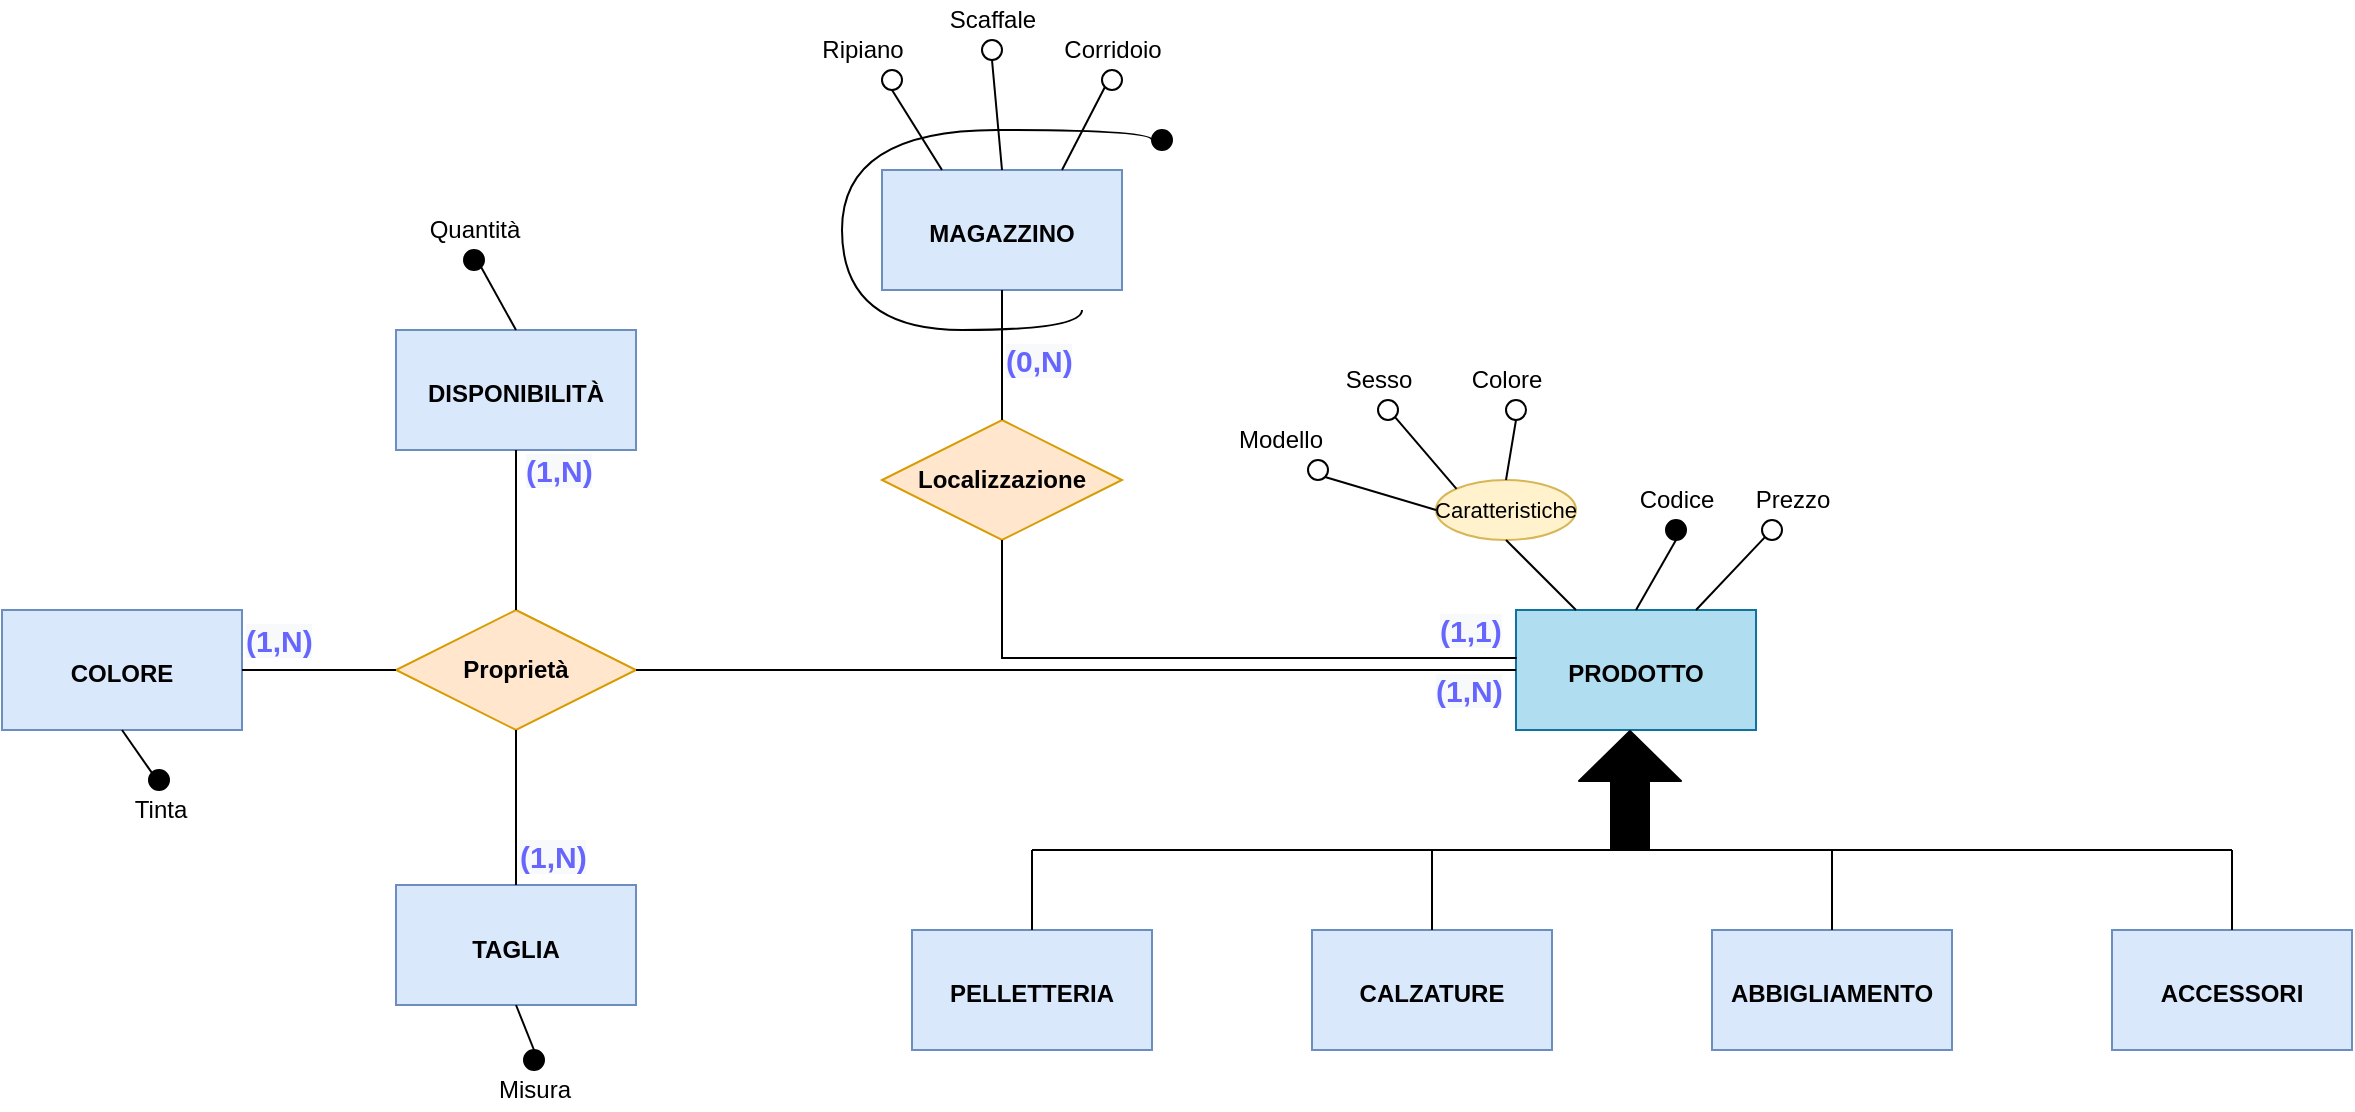 <mxfile version="13.9.9" type="device"><diagram id="K7lyOiMy9uwAZTE0lUQc" name="Pagina-1"><mxGraphModel dx="1851" dy="1761" grid="1" gridSize="10" guides="1" tooltips="1" connect="1" arrows="1" fold="1" page="1" pageScale="1" pageWidth="827" pageHeight="1169" math="0" shadow="0"><root><mxCell id="0"/><mxCell id="1" parent="0"/><mxCell id="3vN3JQa37EvyrcTgiRu6-1" value="&lt;b&gt;&lt;font style=&quot;font-size: 12px&quot;&gt;PRODOTTO&lt;/font&gt;&lt;/b&gt;" style="whiteSpace=wrap;html=1;align=center;fontSize=15;fillColor=#b1ddf0;strokeColor=#10739e;" parent="1" vertex="1"><mxGeometry x="327" y="-120" width="120" height="60" as="geometry"/></mxCell><mxCell id="3vN3JQa37EvyrcTgiRu6-2" value="" style="shape=flexArrow;endArrow=classic;html=1;endWidth=31;endSize=8;width=19;fillColor=#000000;" parent="1" edge="1"><mxGeometry width="50" height="50" relative="1" as="geometry"><mxPoint x="384" as="sourcePoint"/><mxPoint x="384" y="-60" as="targetPoint"/></mxGeometry></mxCell><mxCell id="3vN3JQa37EvyrcTgiRu6-3" value="&lt;font style=&quot;font-size: 11px&quot;&gt;Caratteristiche&lt;/font&gt;" style="ellipse;whiteSpace=wrap;html=1;align=center;fontSize=12;fillColor=#fff2cc;strokeColor=#d6b656;" parent="1" vertex="1"><mxGeometry x="287" y="-185" width="70" height="30" as="geometry"/></mxCell><mxCell id="3vN3JQa37EvyrcTgiRu6-4" value="" style="ellipse;whiteSpace=wrap;html=1;align=center;fontSize=15;fillColor=#FFFFFF;" parent="1" vertex="1"><mxGeometry x="450" y="-165" width="10" height="10" as="geometry"/></mxCell><mxCell id="3vN3JQa37EvyrcTgiRu6-7" value="Modello" style="text;html=1;align=center;verticalAlign=middle;resizable=0;points=[];autosize=1;" parent="1" vertex="1"><mxGeometry x="179" y="-215" width="60" height="20" as="geometry"/></mxCell><mxCell id="3vN3JQa37EvyrcTgiRu6-8" value="Colore" style="text;html=1;align=center;verticalAlign=middle;resizable=0;points=[];autosize=1;" parent="1" vertex="1"><mxGeometry x="297" y="-245" width="50" height="20" as="geometry"/></mxCell><mxCell id="3vN3JQa37EvyrcTgiRu6-10" value="Prezzo" style="text;html=1;align=center;verticalAlign=middle;resizable=0;points=[];autosize=1;" parent="1" vertex="1"><mxGeometry x="440" y="-185" width="50" height="20" as="geometry"/></mxCell><mxCell id="3vN3JQa37EvyrcTgiRu6-11" value="Codice" style="text;html=1;align=center;verticalAlign=middle;resizable=0;points=[];autosize=1;" parent="1" vertex="1"><mxGeometry x="382" y="-185" width="50" height="20" as="geometry"/></mxCell><mxCell id="3vN3JQa37EvyrcTgiRu6-13" value="" style="ellipse;whiteSpace=wrap;html=1;align=center;fontSize=15;fillColor=#FFFFFF;" parent="1" vertex="1"><mxGeometry x="223" y="-195" width="10" height="10" as="geometry"/></mxCell><mxCell id="3vN3JQa37EvyrcTgiRu6-14" value="" style="ellipse;whiteSpace=wrap;html=1;align=center;fontSize=15;fillColor=#FFFFFF;" parent="1" vertex="1"><mxGeometry x="322" y="-225" width="10" height="10" as="geometry"/></mxCell><mxCell id="3vN3JQa37EvyrcTgiRu6-16" value="" style="endArrow=none;html=1;rounded=0;exitX=0.25;exitY=0;exitDx=0;exitDy=0;entryX=0.5;entryY=1;entryDx=0;entryDy=0;" parent="1" source="3vN3JQa37EvyrcTgiRu6-1" target="3vN3JQa37EvyrcTgiRu6-3" edge="1"><mxGeometry relative="1" as="geometry"><mxPoint x="327" y="-180" as="sourcePoint"/><mxPoint x="387" y="-150" as="targetPoint"/></mxGeometry></mxCell><mxCell id="3vN3JQa37EvyrcTgiRu6-18" value="" style="endArrow=none;html=1;rounded=0;exitX=0.5;exitY=0;exitDx=0;exitDy=0;entryX=0.5;entryY=1;entryDx=0;entryDy=0;" parent="1" source="3vN3JQa37EvyrcTgiRu6-3" target="3vN3JQa37EvyrcTgiRu6-14" edge="1"><mxGeometry relative="1" as="geometry"><mxPoint x="304" y="-160" as="sourcePoint"/><mxPoint x="464" y="-160" as="targetPoint"/></mxGeometry></mxCell><mxCell id="3vN3JQa37EvyrcTgiRu6-19" value="" style="endArrow=none;html=1;rounded=0;exitX=0;exitY=0.5;exitDx=0;exitDy=0;entryX=1;entryY=1;entryDx=0;entryDy=0;" parent="1" source="3vN3JQa37EvyrcTgiRu6-3" target="3vN3JQa37EvyrcTgiRu6-13" edge="1"><mxGeometry relative="1" as="geometry"><mxPoint x="304" y="-160" as="sourcePoint"/><mxPoint x="250" y="-190" as="targetPoint"/></mxGeometry></mxCell><mxCell id="3vN3JQa37EvyrcTgiRu6-24" value="" style="endArrow=none;html=1;rounded=0;exitX=0.75;exitY=0;exitDx=0;exitDy=0;entryX=0;entryY=1;entryDx=0;entryDy=0;" parent="1" source="3vN3JQa37EvyrcTgiRu6-1" target="3vN3JQa37EvyrcTgiRu6-4" edge="1"><mxGeometry relative="1" as="geometry"><mxPoint x="420" y="-245" as="sourcePoint"/><mxPoint x="580" y="-245" as="targetPoint"/></mxGeometry></mxCell><mxCell id="3vN3JQa37EvyrcTgiRu6-30" value="&lt;b&gt;Localizzazione&lt;/b&gt;" style="shape=rhombus;perimeter=rhombusPerimeter;whiteSpace=wrap;html=1;align=center;fillColor=#ffe6cc;strokeColor=#d79b00;" parent="1" vertex="1"><mxGeometry x="10" y="-215" width="120" height="60" as="geometry"/></mxCell><mxCell id="3vN3JQa37EvyrcTgiRu6-31" value="&lt;b&gt;&lt;font style=&quot;font-size: 12px&quot;&gt;MAGAZZINO&lt;br&gt;&lt;/font&gt;&lt;/b&gt;" style="whiteSpace=wrap;html=1;align=center;fontSize=15;fillColor=#dae8fc;strokeColor=#6c8ebf;" parent="1" vertex="1"><mxGeometry x="10" y="-340" width="120" height="60" as="geometry"/></mxCell><mxCell id="3vN3JQa37EvyrcTgiRu6-33" value="" style="endArrow=none;html=1;rounded=0;exitX=0.5;exitY=1;exitDx=0;exitDy=0;entryX=0.5;entryY=0;entryDx=0;entryDy=0;" parent="1" source="3vN3JQa37EvyrcTgiRu6-31" target="3vN3JQa37EvyrcTgiRu6-30" edge="1"><mxGeometry relative="1" as="geometry"><mxPoint x="150" y="-345" as="sourcePoint"/><mxPoint x="200" y="-310" as="targetPoint"/></mxGeometry></mxCell><mxCell id="3vN3JQa37EvyrcTgiRu6-34" value="&lt;span style=&quot;font-family: &amp;#34;helvetica&amp;#34; ; font-size: 15px ; font-style: normal ; letter-spacing: normal ; text-align: center ; text-indent: 0px ; text-transform: none ; word-spacing: 0px ; background-color: rgb(248 , 249 , 250) ; display: inline ; float: none&quot;&gt;&lt;b&gt;&lt;font color=&quot;#6666ff&quot;&gt;(0,N)&lt;/font&gt;&lt;/b&gt;&lt;/span&gt;" style="text;whiteSpace=wrap;html=1;" parent="1" vertex="1"><mxGeometry x="70" y="-260" width="60" height="30" as="geometry"/></mxCell><mxCell id="3vN3JQa37EvyrcTgiRu6-36" value="&lt;span style=&quot;font-family: &amp;#34;helvetica&amp;#34; ; font-size: 15px ; font-style: normal ; letter-spacing: normal ; text-align: center ; text-indent: 0px ; text-transform: none ; word-spacing: 0px ; background-color: rgb(248 , 249 , 250) ; display: inline ; float: none&quot;&gt;&lt;b&gt;&lt;font color=&quot;#6666ff&quot;&gt;(1,1)&lt;/font&gt;&lt;/b&gt;&lt;/span&gt;" style="text;whiteSpace=wrap;html=1;" parent="1" vertex="1"><mxGeometry x="287" y="-125" width="33" height="30" as="geometry"/></mxCell><mxCell id="3vN3JQa37EvyrcTgiRu6-38" value="" style="ellipse;whiteSpace=wrap;html=1;align=center;fontSize=15;fillColor=#000000;" parent="1" vertex="1"><mxGeometry x="402" y="-165" width="10" height="10" as="geometry"/></mxCell><mxCell id="3vN3JQa37EvyrcTgiRu6-39" value="" style="endArrow=none;html=1;rounded=0;exitX=0.5;exitY=0;exitDx=0;exitDy=0;entryX=0.5;entryY=1;entryDx=0;entryDy=0;" parent="1" source="3vN3JQa37EvyrcTgiRu6-1" target="3vN3JQa37EvyrcTgiRu6-38" edge="1"><mxGeometry relative="1" as="geometry"><mxPoint x="405" y="-125" as="sourcePoint"/><mxPoint x="560" y="-220" as="targetPoint"/></mxGeometry></mxCell><mxCell id="3vN3JQa37EvyrcTgiRu6-43" value="" style="ellipse;whiteSpace=wrap;html=1;align=center;fontSize=15;fillColor=#FFFFFF;" parent="1" vertex="1"><mxGeometry x="10" y="-390" width="10" height="10" as="geometry"/></mxCell><mxCell id="3vN3JQa37EvyrcTgiRu6-44" value="" style="ellipse;whiteSpace=wrap;html=1;align=center;fontSize=15;fillColor=#FFFFFF;" parent="1" vertex="1"><mxGeometry x="60" y="-405" width="10" height="10" as="geometry"/></mxCell><mxCell id="3vN3JQa37EvyrcTgiRu6-45" value="" style="ellipse;whiteSpace=wrap;html=1;align=center;fontSize=15;fillColor=#FFFFFF;" parent="1" vertex="1"><mxGeometry x="120" y="-390" width="10" height="10" as="geometry"/></mxCell><mxCell id="3vN3JQa37EvyrcTgiRu6-46" value="" style="endArrow=none;html=1;rounded=0;entryX=0;entryY=1;entryDx=0;entryDy=0;exitX=0.75;exitY=0;exitDx=0;exitDy=0;" parent="1" source="3vN3JQa37EvyrcTgiRu6-31" target="3vN3JQa37EvyrcTgiRu6-45" edge="1"><mxGeometry relative="1" as="geometry"><mxPoint x="121" y="-355" as="sourcePoint"/><mxPoint x="230" y="-450" as="targetPoint"/></mxGeometry></mxCell><mxCell id="3vN3JQa37EvyrcTgiRu6-47" value="" style="endArrow=none;html=1;rounded=0;exitX=0.5;exitY=0;exitDx=0;exitDy=0;entryX=0.5;entryY=1;entryDx=0;entryDy=0;" parent="1" source="3vN3JQa37EvyrcTgiRu6-31" target="3vN3JQa37EvyrcTgiRu6-44" edge="1"><mxGeometry relative="1" as="geometry"><mxPoint x="65" y="-355" as="sourcePoint"/><mxPoint x="230" y="-450" as="targetPoint"/></mxGeometry></mxCell><mxCell id="3vN3JQa37EvyrcTgiRu6-48" value="" style="endArrow=none;html=1;rounded=0;entryX=0.5;entryY=1;entryDx=0;entryDy=0;exitX=0.25;exitY=0;exitDx=0;exitDy=0;" parent="1" source="3vN3JQa37EvyrcTgiRu6-31" target="3vN3JQa37EvyrcTgiRu6-43" edge="1"><mxGeometry relative="1" as="geometry"><mxPoint x="35" y="-355" as="sourcePoint"/><mxPoint x="230" y="-450" as="targetPoint"/></mxGeometry></mxCell><mxCell id="3vN3JQa37EvyrcTgiRu6-49" value="Ripiano" style="text;html=1;align=center;verticalAlign=middle;resizable=0;points=[];autosize=1;" parent="1" vertex="1"><mxGeometry x="-30" y="-410" width="60" height="20" as="geometry"/></mxCell><mxCell id="3vN3JQa37EvyrcTgiRu6-50" value="Scaffale" style="text;html=1;align=center;verticalAlign=middle;resizable=0;points=[];autosize=1;" parent="1" vertex="1"><mxGeometry x="35" y="-425" width="60" height="20" as="geometry"/></mxCell><mxCell id="3vN3JQa37EvyrcTgiRu6-51" value="Corridoio" style="text;html=1;align=center;verticalAlign=middle;resizable=0;points=[];autosize=1;" parent="1" vertex="1"><mxGeometry x="95" y="-410" width="60" height="20" as="geometry"/></mxCell><mxCell id="3vN3JQa37EvyrcTgiRu6-52" value="&lt;b&gt;&lt;font style=&quot;font-size: 12px&quot;&gt;PELLETTERIA&lt;/font&gt;&lt;/b&gt;" style="whiteSpace=wrap;html=1;align=center;fontSize=15;fillColor=#dae8fc;strokeColor=#6c8ebf;" parent="1" vertex="1"><mxGeometry x="25" y="40" width="120" height="60" as="geometry"/></mxCell><mxCell id="3vN3JQa37EvyrcTgiRu6-53" value="&lt;b&gt;&lt;font style=&quot;font-size: 12px&quot;&gt;CALZATURE&lt;/font&gt;&lt;/b&gt;" style="whiteSpace=wrap;html=1;align=center;fontSize=15;fillColor=#dae8fc;strokeColor=#6c8ebf;" parent="1" vertex="1"><mxGeometry x="225" y="40" width="120" height="60" as="geometry"/></mxCell><mxCell id="3vN3JQa37EvyrcTgiRu6-54" value="&lt;b&gt;&lt;font style=&quot;font-size: 12px&quot;&gt;ABBIGLIAMENTO&lt;/font&gt;&lt;/b&gt;" style="whiteSpace=wrap;html=1;align=center;fontSize=15;fillColor=#dae8fc;strokeColor=#6c8ebf;" parent="1" vertex="1"><mxGeometry x="425" y="40" width="120" height="60" as="geometry"/></mxCell><mxCell id="3vN3JQa37EvyrcTgiRu6-55" value="&lt;b&gt;&lt;font style=&quot;font-size: 12px&quot;&gt;ACCESSORI&lt;/font&gt;&lt;/b&gt;" style="whiteSpace=wrap;html=1;align=center;fontSize=15;fillColor=#dae8fc;strokeColor=#6c8ebf;" parent="1" vertex="1"><mxGeometry x="625" y="40" width="120" height="60" as="geometry"/></mxCell><mxCell id="3vN3JQa37EvyrcTgiRu6-56" value="" style="endArrow=none;html=1;rounded=0;" parent="1" edge="1"><mxGeometry relative="1" as="geometry"><mxPoint x="85" as="sourcePoint"/><mxPoint x="685.0" as="targetPoint"/></mxGeometry></mxCell><mxCell id="3vN3JQa37EvyrcTgiRu6-57" value="" style="endArrow=none;html=1;rounded=0;exitX=0.5;exitY=0;exitDx=0;exitDy=0;" parent="1" source="3vN3JQa37EvyrcTgiRu6-54" edge="1"><mxGeometry relative="1" as="geometry"><mxPoint x="305" y="40" as="sourcePoint"/><mxPoint x="485.0" as="targetPoint"/></mxGeometry></mxCell><mxCell id="3vN3JQa37EvyrcTgiRu6-58" value="" style="endArrow=none;html=1;rounded=0;exitX=0.5;exitY=0;exitDx=0;exitDy=0;" parent="1" source="3vN3JQa37EvyrcTgiRu6-53" edge="1"><mxGeometry relative="1" as="geometry"><mxPoint x="305" y="40" as="sourcePoint"/><mxPoint x="285" as="targetPoint"/></mxGeometry></mxCell><mxCell id="3vN3JQa37EvyrcTgiRu6-59" value="" style="endArrow=none;html=1;rounded=0;entryX=0.5;entryY=0;entryDx=0;entryDy=0;" parent="1" target="3vN3JQa37EvyrcTgiRu6-55" edge="1"><mxGeometry relative="1" as="geometry"><mxPoint x="685.0" as="sourcePoint"/><mxPoint x="465" y="40" as="targetPoint"/></mxGeometry></mxCell><mxCell id="3vN3JQa37EvyrcTgiRu6-60" value="" style="endArrow=none;html=1;rounded=0;entryX=0.5;entryY=0;entryDx=0;entryDy=0;" parent="1" target="3vN3JQa37EvyrcTgiRu6-52" edge="1"><mxGeometry relative="1" as="geometry"><mxPoint x="85" as="sourcePoint"/><mxPoint x="465" y="40" as="targetPoint"/></mxGeometry></mxCell><mxCell id="T6gN6R25CBnxuZ32wFP2-1" value="Sesso" style="text;html=1;align=center;verticalAlign=middle;resizable=0;points=[];autosize=1;" parent="1" vertex="1"><mxGeometry x="233" y="-245" width="50" height="20" as="geometry"/></mxCell><mxCell id="T6gN6R25CBnxuZ32wFP2-2" value="" style="ellipse;whiteSpace=wrap;html=1;align=center;fontSize=15;fillColor=#FFFFFF;" parent="1" vertex="1"><mxGeometry x="258" y="-225" width="10" height="10" as="geometry"/></mxCell><mxCell id="T6gN6R25CBnxuZ32wFP2-3" value="" style="endArrow=none;html=1;rounded=0;exitX=0;exitY=0;exitDx=0;exitDy=0;entryX=1;entryY=1;entryDx=0;entryDy=0;" parent="1" source="3vN3JQa37EvyrcTgiRu6-3" target="T6gN6R25CBnxuZ32wFP2-2" edge="1"><mxGeometry relative="1" as="geometry"><mxPoint x="370" y="-40" as="sourcePoint"/><mxPoint x="290" y="-210" as="targetPoint"/></mxGeometry></mxCell><mxCell id="oLc4G8HDHP-egacW1_m1-1" value="&lt;b&gt;&lt;font style=&quot;font-size: 12px&quot;&gt;TAGLIA&lt;/font&gt;&lt;/b&gt;" style="whiteSpace=wrap;html=1;align=center;fontSize=15;fillColor=#dae8fc;strokeColor=#6c8ebf;" parent="1" vertex="1"><mxGeometry x="-233" y="17.5" width="120" height="60" as="geometry"/></mxCell><mxCell id="oLc4G8HDHP-egacW1_m1-2" value="&lt;b&gt;&lt;font style=&quot;font-size: 12px&quot;&gt;COLORE&lt;/font&gt;&lt;/b&gt;" style="whiteSpace=wrap;html=1;align=center;fontSize=15;fillColor=#dae8fc;strokeColor=#6c8ebf;" parent="1" vertex="1"><mxGeometry x="-430" y="-120" width="120" height="60" as="geometry"/></mxCell><mxCell id="oLc4G8HDHP-egacW1_m1-3" value="&lt;b style=&quot;color: rgb(0 , 0 , 0) ; font-family: &amp;#34;helvetica&amp;#34; ; font-size: 15px ; font-style: normal ; letter-spacing: normal ; text-align: right ; text-indent: 0px ; text-transform: none ; word-spacing: 0px ; background-color: rgb(248 , 249 , 250)&quot;&gt;&lt;font color=&quot;#6666ff&quot;&gt;(1,N)&lt;/font&gt;&lt;/b&gt;" style="text;whiteSpace=wrap;html=1;" parent="1" vertex="1"><mxGeometry x="-173" y="-12.5" width="60" height="30" as="geometry"/></mxCell><mxCell id="oLc4G8HDHP-egacW1_m1-4" value="" style="ellipse;whiteSpace=wrap;html=1;align=center;fontSize=15;fillColor=#000000;" parent="1" vertex="1"><mxGeometry x="-169" y="100" width="10" height="10" as="geometry"/></mxCell><mxCell id="oLc4G8HDHP-egacW1_m1-5" value="Misura" style="text;html=1;align=center;verticalAlign=middle;resizable=0;points=[];autosize=1;" parent="1" vertex="1"><mxGeometry x="-189" y="110" width="50" height="20" as="geometry"/></mxCell><mxCell id="oLc4G8HDHP-egacW1_m1-6" value="" style="endArrow=none;html=1;rounded=0;exitX=0.5;exitY=1;exitDx=0;exitDy=0;entryX=0.5;entryY=0;entryDx=0;entryDy=0;" parent="1" source="oLc4G8HDHP-egacW1_m1-1" target="oLc4G8HDHP-egacW1_m1-4" edge="1"><mxGeometry relative="1" as="geometry"><mxPoint x="-3" y="40" as="sourcePoint"/><mxPoint x="157" y="40" as="targetPoint"/></mxGeometry></mxCell><mxCell id="oLc4G8HDHP-egacW1_m1-7" value="&lt;b style=&quot;color: rgb(0 , 0 , 0) ; font-family: &amp;#34;helvetica&amp;#34; ; font-size: 15px ; font-style: normal ; letter-spacing: normal ; text-align: right ; text-indent: 0px ; text-transform: none ; word-spacing: 0px ; background-color: rgb(248 , 249 , 250)&quot;&gt;&lt;font color=&quot;#6666ff&quot;&gt;(1,N)&lt;/font&gt;&lt;/b&gt;" style="text;whiteSpace=wrap;html=1;" parent="1" vertex="1"><mxGeometry x="-310" y="-120" width="60" height="30" as="geometry"/></mxCell><mxCell id="oLc4G8HDHP-egacW1_m1-8" value="" style="ellipse;whiteSpace=wrap;html=1;align=center;fontSize=15;fillColor=#000000;" parent="1" vertex="1"><mxGeometry x="-356.5" y="-40" width="10" height="10" as="geometry"/></mxCell><mxCell id="oLc4G8HDHP-egacW1_m1-9" value="Tinta" style="text;html=1;align=center;verticalAlign=middle;resizable=0;points=[];autosize=1;" parent="1" vertex="1"><mxGeometry x="-371.5" y="-30" width="40" height="20" as="geometry"/></mxCell><mxCell id="oLc4G8HDHP-egacW1_m1-10" value="" style="endArrow=none;html=1;rounded=0;exitX=0.5;exitY=1;exitDx=0;exitDy=0;entryX=0;entryY=0;entryDx=0;entryDy=0;" parent="1" source="oLc4G8HDHP-egacW1_m1-2" target="oLc4G8HDHP-egacW1_m1-8" edge="1"><mxGeometry relative="1" as="geometry"><mxPoint x="-436.5" y="-170" as="sourcePoint"/><mxPoint x="-276.5" y="-170" as="targetPoint"/></mxGeometry></mxCell><mxCell id="oLc4G8HDHP-egacW1_m1-11" value="&lt;b&gt;&lt;font style=&quot;font-size: 12px&quot;&gt;DISPONIBILIT&lt;/font&gt;&lt;/b&gt;&lt;span style=&quot;font-size: 12px&quot;&gt;&lt;b&gt;À&lt;/b&gt;&lt;/span&gt;" style="whiteSpace=wrap;html=1;align=center;fontSize=15;fillColor=#dae8fc;strokeColor=#6c8ebf;" parent="1" vertex="1"><mxGeometry x="-233" y="-260" width="120" height="60" as="geometry"/></mxCell><mxCell id="oLc4G8HDHP-egacW1_m1-12" value="&lt;b&gt;Proprietà&lt;br&gt;&lt;/b&gt;" style="shape=rhombus;perimeter=rhombusPerimeter;whiteSpace=wrap;html=1;align=center;fillColor=#ffe6cc;strokeColor=#d79b00;" parent="1" vertex="1"><mxGeometry x="-233" y="-120" width="120" height="60" as="geometry"/></mxCell><mxCell id="oLc4G8HDHP-egacW1_m1-13" value="" style="endArrow=none;html=1;rounded=0;exitX=1;exitY=0.5;exitDx=0;exitDy=0;entryX=0;entryY=0.5;entryDx=0;entryDy=0;" parent="1" source="oLc4G8HDHP-egacW1_m1-2" target="oLc4G8HDHP-egacW1_m1-12" edge="1"><mxGeometry relative="1" as="geometry"><mxPoint x="20" y="-90" as="sourcePoint"/><mxPoint x="-240" y="-120" as="targetPoint"/></mxGeometry></mxCell><mxCell id="oLc4G8HDHP-egacW1_m1-14" value="" style="endArrow=none;html=1;rounded=0;exitX=0.5;exitY=1;exitDx=0;exitDy=0;entryX=0.5;entryY=0;entryDx=0;entryDy=0;" parent="1" source="oLc4G8HDHP-egacW1_m1-11" target="oLc4G8HDHP-egacW1_m1-12" edge="1"><mxGeometry relative="1" as="geometry"><mxPoint x="20" y="-90" as="sourcePoint"/><mxPoint x="180" y="-90" as="targetPoint"/></mxGeometry></mxCell><mxCell id="oLc4G8HDHP-egacW1_m1-15" value="" style="endArrow=none;html=1;rounded=0;exitX=0.5;exitY=1;exitDx=0;exitDy=0;entryX=0.5;entryY=0;entryDx=0;entryDy=0;" parent="1" source="oLc4G8HDHP-egacW1_m1-12" target="oLc4G8HDHP-egacW1_m1-1" edge="1"><mxGeometry relative="1" as="geometry"><mxPoint x="20" y="-90" as="sourcePoint"/><mxPoint x="-140" as="targetPoint"/></mxGeometry></mxCell><mxCell id="oLc4G8HDHP-egacW1_m1-16" value="&lt;b style=&quot;color: rgb(0 , 0 , 0) ; font-family: &amp;#34;helvetica&amp;#34; ; font-size: 15px ; font-style: normal ; letter-spacing: normal ; text-align: right ; text-indent: 0px ; text-transform: none ; word-spacing: 0px ; background-color: rgb(248 , 249 , 250)&quot;&gt;&lt;font color=&quot;#6666ff&quot;&gt;(1,N)&lt;/font&gt;&lt;/b&gt;" style="text;whiteSpace=wrap;html=1;" parent="1" vertex="1"><mxGeometry x="-170" y="-205" width="60" height="30" as="geometry"/></mxCell><mxCell id="oLc4G8HDHP-egacW1_m1-17" value="" style="ellipse;whiteSpace=wrap;html=1;align=center;fontSize=15;fillColor=#000000;" parent="1" vertex="1"><mxGeometry x="-199" y="-300" width="10" height="10" as="geometry"/></mxCell><mxCell id="oLc4G8HDHP-egacW1_m1-18" value="" style="endArrow=none;html=1;rounded=0;exitX=0.5;exitY=0;exitDx=0;exitDy=0;entryX=1;entryY=1;entryDx=0;entryDy=0;" parent="1" source="oLc4G8HDHP-egacW1_m1-11" target="oLc4G8HDHP-egacW1_m1-17" edge="1"><mxGeometry relative="1" as="geometry"><mxPoint x="20" y="-80" as="sourcePoint"/><mxPoint x="-190" y="-280" as="targetPoint"/></mxGeometry></mxCell><mxCell id="oLc4G8HDHP-egacW1_m1-19" value="Quantità" style="text;html=1;align=center;verticalAlign=middle;resizable=0;points=[];autosize=1;" parent="1" vertex="1"><mxGeometry x="-224" y="-320" width="60" height="20" as="geometry"/></mxCell><mxCell id="oLc4G8HDHP-egacW1_m1-20" value="" style="endArrow=none;html=1;rounded=0;exitX=0.003;exitY=0.4;exitDx=0;exitDy=0;entryX=0.5;entryY=1;entryDx=0;entryDy=0;exitPerimeter=0;" parent="1" source="3vN3JQa37EvyrcTgiRu6-1" target="3vN3JQa37EvyrcTgiRu6-30" edge="1"><mxGeometry relative="1" as="geometry"><mxPoint x="80" y="-270" as="sourcePoint"/><mxPoint x="80" y="-200" as="targetPoint"/><Array as="points"><mxPoint x="70" y="-96"/></Array></mxGeometry></mxCell><mxCell id="oLc4G8HDHP-egacW1_m1-21" value="" style="endArrow=none;html=1;rounded=0;exitX=1;exitY=0.5;exitDx=0;exitDy=0;entryX=0;entryY=0.5;entryDx=0;entryDy=0;" parent="1" source="oLc4G8HDHP-egacW1_m1-12" target="3vN3JQa37EvyrcTgiRu6-1" edge="1"><mxGeometry relative="1" as="geometry"><mxPoint x="90" y="-260" as="sourcePoint"/><mxPoint x="90" y="-190" as="targetPoint"/></mxGeometry></mxCell><mxCell id="oLc4G8HDHP-egacW1_m1-22" value="&lt;b style=&quot;color: rgb(0 , 0 , 0) ; font-family: &amp;#34;helvetica&amp;#34; ; font-size: 15px ; font-style: normal ; letter-spacing: normal ; text-align: right ; text-indent: 0px ; text-transform: none ; word-spacing: 0px ; background-color: rgb(248 , 249 , 250)&quot;&gt;&lt;font color=&quot;#6666ff&quot;&gt;(1,N)&lt;/font&gt;&lt;/b&gt;" style="text;whiteSpace=wrap;html=1;" parent="1" vertex="1"><mxGeometry x="285" y="-95" width="60" height="30" as="geometry"/></mxCell><mxCell id="vHzpC52SGXvudJw1HHR7-1" value="" style="ellipse;whiteSpace=wrap;html=1;align=center;fontSize=15;fillColor=#000000;" vertex="1" parent="1"><mxGeometry x="145" y="-360" width="10" height="10" as="geometry"/></mxCell><mxCell id="vHzpC52SGXvudJw1HHR7-2" value="" style="endArrow=none;html=1;rounded=0;entryX=0;entryY=0.5;entryDx=0;entryDy=0;edgeStyle=orthogonalEdgeStyle;curved=1;" edge="1" parent="1" target="vHzpC52SGXvudJw1HHR7-1"><mxGeometry relative="1" as="geometry"><mxPoint x="110" y="-270" as="sourcePoint"/><mxPoint x="204.536" y="-356.464" as="targetPoint"/><Array as="points"><mxPoint x="110" y="-260"/><mxPoint x="-10" y="-260"/><mxPoint x="-10" y="-360"/><mxPoint x="145" y="-360"/></Array></mxGeometry></mxCell></root></mxGraphModel></diagram></mxfile>